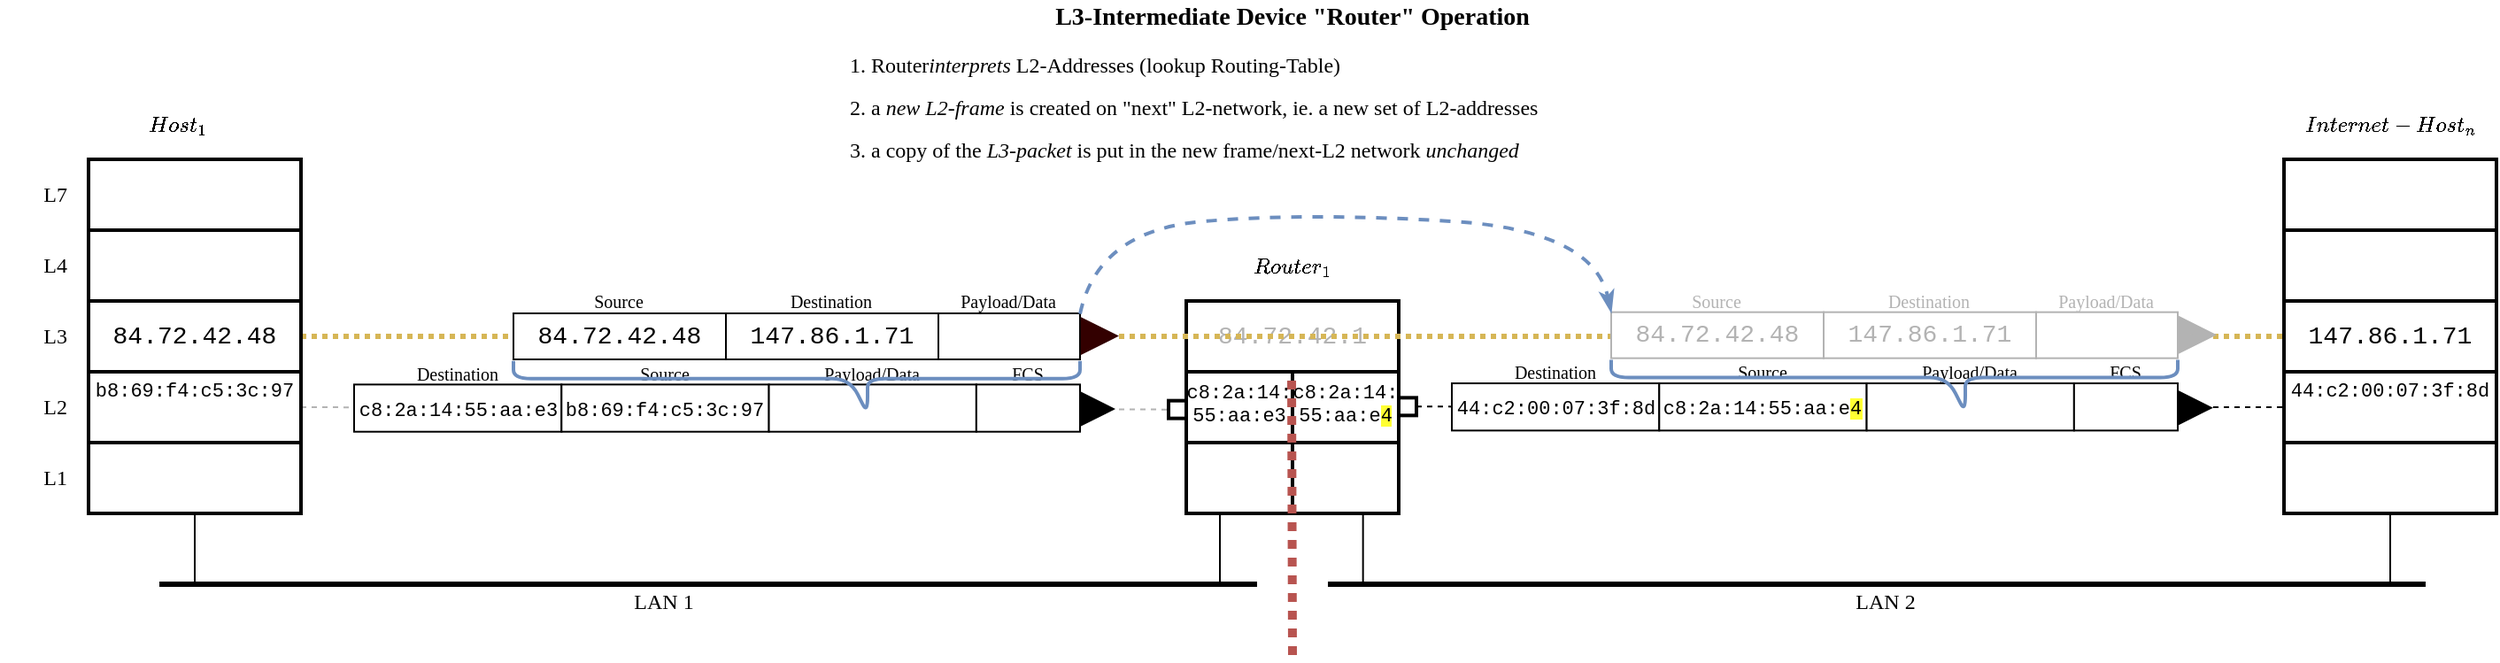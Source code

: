 <mxfile version="13.7.3" type="device"><diagram id="GS0gh4Sqh1Imd_AyxvJ1" name="Page-1"><mxGraphModel dx="994" dy="614" grid="1" gridSize="10" guides="1" tooltips="1" connect="1" arrows="1" fold="1" page="1" pageScale="1" pageWidth="1169" pageHeight="827" math="1" shadow="0"><root><mxCell id="0"/><mxCell id="1" parent="0"/><mxCell id="tYQ8jImL1KKshLSwCQYh-1" value="&lt;span style=&quot;font-family: &amp;#34;courier new&amp;#34; ; font-size: 14px&quot;&gt;&lt;font color=&quot;#b3b3b3&quot;&gt;84.72.42.1&lt;/font&gt;&lt;/span&gt;" style="rounded=0;whiteSpace=wrap;html=1;strokeWidth=2;" parent="1" vertex="1"><mxGeometry x="700" y="200" width="120" height="40" as="geometry"/></mxCell><mxCell id="tYQ8jImL1KKshLSwCQYh-69" value="" style="endArrow=none;html=1;dashed=1;strokeWidth=3;fontFamily=Verdana;fontSize=14;fontColor=#B3B3B3;strokeColor=#d6b656;exitX=1;exitY=0.5;exitDx=0;exitDy=0;entryX=0;entryY=0.5;entryDx=0;entryDy=0;fillColor=#fff2cc;dashPattern=1 1;" parent="1" source="A-RnJZwd3Cinr7Ehx1_a-3" target="A-RnJZwd3Cinr7Ehx1_a-8" edge="1"><mxGeometry width="50" height="50" relative="1" as="geometry"><mxPoint x="450" y="520" as="sourcePoint"/><mxPoint x="660" y="520" as="targetPoint"/></mxGeometry></mxCell><mxCell id="A-RnJZwd3Cinr7Ehx1_a-79" value="" style="endArrow=none;dashed=1;html=1;strokeWidth=1;exitX=1;exitY=0.5;exitDx=0;exitDy=0;entryX=0;entryY=0.5;entryDx=0;entryDy=0;strokeColor=#B3B3B3;" parent="1" source="A-RnJZwd3Cinr7Ehx1_a-4" target="A-RnJZwd3Cinr7Ehx1_a-78" edge="1"><mxGeometry width="50" height="50" relative="1" as="geometry"><mxPoint x="200" y="260" as="sourcePoint"/><mxPoint x="700" y="260" as="targetPoint"/></mxGeometry></mxCell><mxCell id="A-RnJZwd3Cinr7Ehx1_a-1" value="" style="rounded=0;whiteSpace=wrap;html=1;strokeWidth=2;" parent="1" vertex="1"><mxGeometry x="80" y="120" width="120" height="40" as="geometry"/></mxCell><mxCell id="A-RnJZwd3Cinr7Ehx1_a-2" value="" style="rounded=0;whiteSpace=wrap;html=1;strokeWidth=2;" parent="1" vertex="1"><mxGeometry x="80" y="160" width="120" height="40" as="geometry"/></mxCell><mxCell id="A-RnJZwd3Cinr7Ehx1_a-3" value="&lt;span style=&quot;font-family: &amp;#34;courier new&amp;#34; ; font-size: 14px&quot;&gt;84.72.42.48&lt;/span&gt;" style="rounded=0;whiteSpace=wrap;html=1;strokeWidth=2;" parent="1" vertex="1"><mxGeometry x="80" y="200" width="120" height="40" as="geometry"/></mxCell><mxCell id="A-RnJZwd3Cinr7Ehx1_a-4" value="" style="rounded=0;whiteSpace=wrap;html=1;strokeWidth=2;" parent="1" vertex="1"><mxGeometry x="80" y="240" width="120" height="40" as="geometry"/></mxCell><mxCell id="A-RnJZwd3Cinr7Ehx1_a-5" value="" style="rounded=0;whiteSpace=wrap;html=1;strokeWidth=2;" parent="1" vertex="1"><mxGeometry x="80" y="280" width="120" height="40" as="geometry"/></mxCell><mxCell id="A-RnJZwd3Cinr7Ehx1_a-11" value="" style="endArrow=none;html=1;strokeWidth=3;" parent="1" edge="1"><mxGeometry width="50" height="50" relative="1" as="geometry"><mxPoint x="120" y="360" as="sourcePoint"/><mxPoint x="740" y="360" as="targetPoint"/></mxGeometry></mxCell><mxCell id="A-RnJZwd3Cinr7Ehx1_a-12" value="" style="endArrow=none;html=1;strokeWidth=1;entryX=0.5;entryY=1;entryDx=0;entryDy=0;" parent="1" target="A-RnJZwd3Cinr7Ehx1_a-5" edge="1"><mxGeometry width="50" height="50" relative="1" as="geometry"><mxPoint x="140" y="360" as="sourcePoint"/><mxPoint x="650" y="390" as="targetPoint"/></mxGeometry></mxCell><mxCell id="A-RnJZwd3Cinr7Ehx1_a-14" value="" style="endArrow=none;dashed=1;html=1;strokeWidth=1;exitX=1;exitY=0.5;exitDx=0;exitDy=0;entryX=0;entryY=0.5;entryDx=0;entryDy=0;" parent="1" source="A-RnJZwd3Cinr7Ehx1_a-78" target="A-RnJZwd3Cinr7Ehx1_a-18" edge="1"><mxGeometry width="50" height="50" relative="1" as="geometry"><mxPoint x="600" y="440" as="sourcePoint"/><mxPoint x="360" y="260" as="targetPoint"/></mxGeometry></mxCell><mxCell id="A-RnJZwd3Cinr7Ehx1_a-18" value="" style="rounded=0;whiteSpace=wrap;html=1;strokeWidth=2;" parent="1" vertex="1"><mxGeometry x="700" y="240" width="60" height="40" as="geometry"/></mxCell><mxCell id="A-RnJZwd3Cinr7Ehx1_a-19" value="" style="rounded=0;whiteSpace=wrap;html=1;strokeWidth=2;" parent="1" vertex="1"><mxGeometry x="700" y="280" width="60" height="40" as="geometry"/></mxCell><mxCell id="A-RnJZwd3Cinr7Ehx1_a-20" value="" style="endArrow=none;html=1;strokeWidth=1;entryX=0.5;entryY=1;entryDx=0;entryDy=0;" parent="1" edge="1"><mxGeometry width="50" height="50" relative="1" as="geometry"><mxPoint x="719" y="360" as="sourcePoint"/><mxPoint x="719" y="320" as="targetPoint"/></mxGeometry></mxCell><mxCell id="A-RnJZwd3Cinr7Ehx1_a-21" value="L7" style="text;html=1;strokeColor=none;fillColor=none;align=right;verticalAlign=middle;whiteSpace=wrap;rounded=0;fontFamily=Verdana;" parent="1" vertex="1"><mxGeometry x="30" y="130" width="40" height="20" as="geometry"/></mxCell><mxCell id="A-RnJZwd3Cinr7Ehx1_a-22" value="L4" style="text;html=1;strokeColor=none;fillColor=none;align=right;verticalAlign=middle;whiteSpace=wrap;rounded=0;fontFamily=Verdana;" parent="1" vertex="1"><mxGeometry x="30" y="170" width="40" height="20" as="geometry"/></mxCell><mxCell id="A-RnJZwd3Cinr7Ehx1_a-23" value="L3" style="text;html=1;strokeColor=none;fillColor=none;align=right;verticalAlign=middle;whiteSpace=wrap;rounded=0;fontFamily=Verdana;" parent="1" vertex="1"><mxGeometry x="30" y="210" width="40" height="20" as="geometry"/></mxCell><mxCell id="A-RnJZwd3Cinr7Ehx1_a-24" value="L2" style="text;html=1;strokeColor=none;fillColor=none;align=right;verticalAlign=middle;whiteSpace=wrap;rounded=0;fontFamily=Verdana;" parent="1" vertex="1"><mxGeometry x="30" y="250" width="40" height="20" as="geometry"/></mxCell><mxCell id="A-RnJZwd3Cinr7Ehx1_a-25" value="L1" style="text;html=1;strokeColor=none;fillColor=none;align=right;verticalAlign=middle;whiteSpace=wrap;rounded=0;fontFamily=Verdana;" parent="1" vertex="1"><mxGeometry x="30" y="290" width="40" height="20" as="geometry"/></mxCell><mxCell id="A-RnJZwd3Cinr7Ehx1_a-26" value="" style="endArrow=none;dashed=1;html=1;strokeWidth=1;entryX=0;entryY=0.5;entryDx=0;entryDy=0;" parent="1" source="A-RnJZwd3Cinr7Ehx1_a-80" target="A-RnJZwd3Cinr7Ehx1_a-9" edge="1"><mxGeometry width="50" height="50" relative="1" as="geometry"><mxPoint x="820" y="259" as="sourcePoint"/><mxPoint x="960" y="259.5" as="targetPoint"/></mxGeometry></mxCell><mxCell id="A-RnJZwd3Cinr7Ehx1_a-27" value="$$Host_1$$" style="text;html=1;strokeColor=none;fillColor=none;align=center;verticalAlign=middle;whiteSpace=wrap;rounded=0;fontFamily=Verdana;" parent="1" vertex="1"><mxGeometry x="110" y="90" width="40" height="20" as="geometry"/></mxCell><mxCell id="A-RnJZwd3Cinr7Ehx1_a-29" value="$$Router_1$$" style="text;html=1;strokeColor=none;fillColor=none;align=center;verticalAlign=middle;whiteSpace=wrap;rounded=0;fontFamily=Verdana;" parent="1" vertex="1"><mxGeometry x="740" y="170" width="40" height="20" as="geometry"/></mxCell><mxCell id="A-RnJZwd3Cinr7Ehx1_a-30" value="&lt;p class=&quot;p1&quot; style=&quot;margin: 0px ; font-stretch: normal ; line-height: normal ; font-size: 11px&quot;&gt;&lt;span class=&quot;s1&quot; style=&quot;background-color: rgb(255 , 255 , 255)&quot;&gt;&lt;font face=&quot;Courier New&quot;&gt;b8:69:f4:c5:3c:97&lt;/font&gt;&lt;/span&gt;&lt;/p&gt;" style="text;html=1;strokeColor=none;fillColor=none;align=center;verticalAlign=middle;whiteSpace=wrap;rounded=0;rotation=0;" parent="1" vertex="1"><mxGeometry x="120" y="240" width="40" height="20" as="geometry"/></mxCell><mxCell id="A-RnJZwd3Cinr7Ehx1_a-56" value="" style="group" parent="1" vertex="1" connectable="0"><mxGeometry x="1320" y="90" width="120" height="270" as="geometry"/></mxCell><mxCell id="A-RnJZwd3Cinr7Ehx1_a-6" value="" style="rounded=0;whiteSpace=wrap;html=1;strokeWidth=2;" parent="A-RnJZwd3Cinr7Ehx1_a-56" vertex="1"><mxGeometry y="30" width="120" height="40" as="geometry"/></mxCell><mxCell id="A-RnJZwd3Cinr7Ehx1_a-7" value="" style="rounded=0;whiteSpace=wrap;html=1;strokeWidth=2;" parent="A-RnJZwd3Cinr7Ehx1_a-56" vertex="1"><mxGeometry y="70" width="120" height="40" as="geometry"/></mxCell><mxCell id="A-RnJZwd3Cinr7Ehx1_a-8" value="&lt;span style=&quot;font-family: &amp;#34;courier new&amp;#34; ; font-size: 14px&quot;&gt;147.86.1.71&lt;/span&gt;" style="rounded=0;whiteSpace=wrap;html=1;strokeWidth=2;" parent="A-RnJZwd3Cinr7Ehx1_a-56" vertex="1"><mxGeometry y="110" width="120" height="40" as="geometry"/></mxCell><mxCell id="A-RnJZwd3Cinr7Ehx1_a-9" value="" style="rounded=0;whiteSpace=wrap;html=1;strokeWidth=2;" parent="A-RnJZwd3Cinr7Ehx1_a-56" vertex="1"><mxGeometry y="150" width="120" height="40" as="geometry"/></mxCell><mxCell id="A-RnJZwd3Cinr7Ehx1_a-10" value="" style="rounded=0;whiteSpace=wrap;html=1;strokeWidth=2;" parent="A-RnJZwd3Cinr7Ehx1_a-56" vertex="1"><mxGeometry y="190" width="120" height="40" as="geometry"/></mxCell><mxCell id="A-RnJZwd3Cinr7Ehx1_a-13" value="" style="endArrow=none;html=1;strokeWidth=1;entryX=0.5;entryY=1;entryDx=0;entryDy=0;" parent="A-RnJZwd3Cinr7Ehx1_a-56" target="A-RnJZwd3Cinr7Ehx1_a-10" edge="1"><mxGeometry width="50" height="50" relative="1" as="geometry"><mxPoint x="60" y="270" as="sourcePoint"/><mxPoint x="-110" y="300" as="targetPoint"/></mxGeometry></mxCell><mxCell id="A-RnJZwd3Cinr7Ehx1_a-28" value="$$Internet-Host_n$$" style="text;html=1;strokeColor=none;fillColor=none;align=center;verticalAlign=middle;whiteSpace=wrap;rounded=0;fontFamily=Verdana;" parent="A-RnJZwd3Cinr7Ehx1_a-56" vertex="1"><mxGeometry x="40" width="40" height="20" as="geometry"/></mxCell><mxCell id="A-RnJZwd3Cinr7Ehx1_a-31" value="&lt;p class=&quot;p1&quot; style=&quot;margin: 0px ; font-stretch: normal ; line-height: normal ; font-size: 11px&quot;&gt;&lt;span style=&quot;font-family: &amp;#34;courier new&amp;#34; ; background-color: rgb(255 , 255 , 255)&quot;&gt;44:c2:00:07:3f:8d&lt;/span&gt;&lt;br&gt;&lt;/p&gt;" style="text;html=1;strokeColor=none;fillColor=none;align=center;verticalAlign=middle;whiteSpace=wrap;rounded=0;rotation=0;" parent="A-RnJZwd3Cinr7Ehx1_a-56" vertex="1"><mxGeometry x="40" y="150" width="40" height="20" as="geometry"/></mxCell><mxCell id="A-RnJZwd3Cinr7Ehx1_a-76" value="&lt;ol style=&quot;line-height: 200%&quot;&gt;&lt;li&gt;&lt;font style=&quot;font-size: 12px&quot;&gt;Router&lt;i&gt;interprets &lt;/i&gt;L2-Addresses (lookup Routing-Table)&lt;/font&gt;&lt;/li&gt;&lt;li&gt;&lt;font style=&quot;font-size: 12px&quot;&gt;a &lt;i&gt;new L2-frame&lt;/i&gt; is created on &quot;next&quot; L2-network, ie. a new set of L2-addresses&lt;/font&gt;&lt;/li&gt;&lt;li&gt;&lt;font style=&quot;font-size: 12px&quot;&gt;a copy of the&amp;nbsp;&lt;i&gt;L3-packet&lt;/i&gt; is put in the new frame/next-L2 network&amp;nbsp;&lt;i&gt;unchanged&lt;/i&gt;&lt;/font&gt;&lt;/li&gt;&lt;/ol&gt;" style="text;html=1;strokeColor=none;fillColor=none;align=left;verticalAlign=middle;whiteSpace=wrap;rounded=0;fontFamily=Verdana;fontSize=12;" parent="1" vertex="1"><mxGeometry x="480" y="80" width="640" height="20" as="geometry"/></mxCell><mxCell id="A-RnJZwd3Cinr7Ehx1_a-78" value="" style="whiteSpace=wrap;html=1;aspect=fixed;strokeWidth=2;" parent="1" vertex="1"><mxGeometry x="690" y="256.33" width="10" height="10" as="geometry"/></mxCell><mxCell id="A-RnJZwd3Cinr7Ehx1_a-80" value="" style="whiteSpace=wrap;html=1;aspect=fixed;strokeWidth=2;fontFamily=Verdana;fontSize=9;" parent="1" vertex="1"><mxGeometry x="820" y="254.67" width="10" height="10" as="geometry"/></mxCell><mxCell id="A-RnJZwd3Cinr7Ehx1_a-81" value="" style="endArrow=none;dashed=1;html=1;strokeWidth=1;entryX=0;entryY=0.5;entryDx=0;entryDy=0;" parent="1" target="A-RnJZwd3Cinr7Ehx1_a-80" edge="1"><mxGeometry width="50" height="50" relative="1" as="geometry"><mxPoint x="820" y="259" as="sourcePoint"/><mxPoint x="1320" y="260" as="targetPoint"/></mxGeometry></mxCell><mxCell id="A-RnJZwd3Cinr7Ehx1_a-82" value="L3-Intermediate Device &quot;Router&quot; Operation" style="text;html=1;strokeColor=none;fillColor=none;align=center;verticalAlign=middle;whiteSpace=wrap;rounded=0;fontFamily=Verdana;fontSize=14;fontStyle=1" parent="1" vertex="1"><mxGeometry x="200" y="30" width="1120" height="20" as="geometry"/></mxCell><mxCell id="tYQ8jImL1KKshLSwCQYh-21" value="" style="group" parent="1" vertex="1" connectable="0"><mxGeometry x="320" y="190.67" width="360" height="39.33" as="geometry"/></mxCell><mxCell id="tYQ8jImL1KKshLSwCQYh-2" value="147.86.1.71" style="rounded=0;whiteSpace=wrap;html=1;strokeWidth=1;fillColor=#ffffff;fontFamily=Courier New;fontSize=14;align=center;" parent="tYQ8jImL1KKshLSwCQYh-21" vertex="1"><mxGeometry x="120" y="16.33" width="120" height="26" as="geometry"/></mxCell><mxCell id="tYQ8jImL1KKshLSwCQYh-3" value="84.72.42.48" style="rounded=0;whiteSpace=wrap;html=1;strokeWidth=1;fillColor=#ffffff;fontFamily=Courier New;fontSize=14;align=center;" parent="tYQ8jImL1KKshLSwCQYh-21" vertex="1"><mxGeometry y="16.33" width="120" height="26" as="geometry"/></mxCell><mxCell id="tYQ8jImL1KKshLSwCQYh-12" value="Source" style="text;html=1;strokeColor=none;fillColor=none;align=center;verticalAlign=middle;whiteSpace=wrap;rounded=0;fontFamily=Verdana;fontSize=10;" parent="tYQ8jImL1KKshLSwCQYh-21" vertex="1"><mxGeometry x="40.478" y="3" width="39.048" height="13.333" as="geometry"/></mxCell><mxCell id="tYQ8jImL1KKshLSwCQYh-13" value="Destination" style="text;html=1;strokeColor=none;fillColor=none;align=center;verticalAlign=middle;whiteSpace=wrap;rounded=0;fontFamily=Verdana;fontSize=10;" parent="tYQ8jImL1KKshLSwCQYh-21" vertex="1"><mxGeometry x="160.48" y="3" width="39.048" height="13.333" as="geometry"/></mxCell><mxCell id="tYQ8jImL1KKshLSwCQYh-16" value="" style="rounded=0;whiteSpace=wrap;html=1;strokeWidth=1;fillColor=#ffffff;fontFamily=Courier New;fontSize=14;align=center;" parent="tYQ8jImL1KKshLSwCQYh-21" vertex="1"><mxGeometry x="240" y="16.33" width="80" height="26" as="geometry"/></mxCell><mxCell id="tYQ8jImL1KKshLSwCQYh-17" value="Payload/Data" style="text;html=1;strokeColor=none;fillColor=none;align=center;verticalAlign=middle;whiteSpace=wrap;rounded=0;fontFamily=Verdana;fontSize=10;" parent="tYQ8jImL1KKshLSwCQYh-21" vertex="1"><mxGeometry x="260.48" y="3" width="39.048" height="13.333" as="geometry"/></mxCell><mxCell id="tYQ8jImL1KKshLSwCQYh-26" value="" style="endArrow=none;html=1;strokeWidth=1;entryX=0.5;entryY=1;entryDx=0;entryDy=0;" parent="1" edge="1"><mxGeometry width="50" height="50" relative="1" as="geometry"><mxPoint x="799.83" y="360" as="sourcePoint"/><mxPoint x="799.83" y="320" as="targetPoint"/></mxGeometry></mxCell><mxCell id="tYQ8jImL1KKshLSwCQYh-27" value="" style="endArrow=none;html=1;strokeWidth=3;" parent="1" edge="1"><mxGeometry width="50" height="50" relative="1" as="geometry"><mxPoint x="780" y="360" as="sourcePoint"/><mxPoint x="1400" y="360" as="targetPoint"/></mxGeometry></mxCell><mxCell id="tYQ8jImL1KKshLSwCQYh-28" value="" style="rounded=0;whiteSpace=wrap;html=1;strokeWidth=2;" parent="1" vertex="1"><mxGeometry x="760" y="280" width="60" height="40" as="geometry"/></mxCell><mxCell id="tYQ8jImL1KKshLSwCQYh-29" value="" style="rounded=0;whiteSpace=wrap;html=1;strokeWidth=2;" parent="1" vertex="1"><mxGeometry x="760" y="240" width="60" height="40" as="geometry"/></mxCell><mxCell id="tYQ8jImL1KKshLSwCQYh-30" value="" style="endArrow=none;html=1;strokeColor=#b85450;strokeWidth=5;fontFamily=Courier New;fontSize=14;fontColor=#B3B3B3;fillColor=#f8cecc;dashed=1;dashPattern=1 1;" parent="1" edge="1"><mxGeometry width="50" height="50" relative="1" as="geometry"><mxPoint x="760" y="400" as="sourcePoint"/><mxPoint x="759.5" y="240" as="targetPoint"/></mxGeometry></mxCell><mxCell id="tYQ8jImL1KKshLSwCQYh-72" value="" style="endArrow=block;html=1;strokeWidth=6;fontFamily=Verdana;fontSize=10;endFill=1;strokeColor=#330000;" parent="1" edge="1"><mxGeometry width="50" height="50" relative="1" as="geometry"><mxPoint x="642" y="219.8" as="sourcePoint"/><mxPoint x="662" y="219.8" as="targetPoint"/></mxGeometry></mxCell><mxCell id="tYQ8jImL1KKshLSwCQYh-68" value="LAN 2" style="text;html=1;strokeColor=none;fillColor=none;align=center;verticalAlign=middle;whiteSpace=wrap;rounded=0;fontFamily=Verdana;fontSize=12;" parent="1" vertex="1"><mxGeometry x="1040" y="360" width="110" height="20" as="geometry"/></mxCell><mxCell id="tYQ8jImL1KKshLSwCQYh-53" value="LAN 1" style="text;html=1;strokeColor=none;fillColor=none;align=center;verticalAlign=middle;whiteSpace=wrap;rounded=0;fontFamily=Verdana;fontSize=12;" parent="1" vertex="1"><mxGeometry x="350" y="360" width="110" height="20" as="geometry"/></mxCell><mxCell id="tYQ8jImL1KKshLSwCQYh-112" value="" style="group" parent="1" vertex="1" connectable="0"><mxGeometry x="230" y="233.86" width="430" height="40" as="geometry"/></mxCell><mxCell id="tYQ8jImL1KKshLSwCQYh-39" value="" style="endArrow=block;html=1;strokeWidth=6;fontFamily=Verdana;fontSize=10;endFill=1;" parent="tYQ8jImL1KKshLSwCQYh-112" edge="1"><mxGeometry width="50" height="50" relative="1" as="geometry"><mxPoint x="410" y="27.17" as="sourcePoint"/><mxPoint x="430" y="27.17" as="targetPoint"/></mxGeometry></mxCell><mxCell id="tYQ8jImL1KKshLSwCQYh-40" value="" style="rounded=0;whiteSpace=wrap;html=1;strokeWidth=1;fontFamily=Verdana;align=right;fontSize=10;" parent="tYQ8jImL1KKshLSwCQYh-112" vertex="1"><mxGeometry y="13.333" width="117.143" height="26.667" as="geometry"/></mxCell><mxCell id="tYQ8jImL1KKshLSwCQYh-41" value="" style="rounded=0;whiteSpace=wrap;html=1;strokeWidth=1;fontFamily=Verdana;align=right;fontSize=10;" parent="tYQ8jImL1KKshLSwCQYh-112" vertex="1"><mxGeometry x="117.143" y="13.333" width="117.143" height="26.667" as="geometry"/></mxCell><mxCell id="tYQ8jImL1KKshLSwCQYh-42" value="" style="rounded=0;whiteSpace=wrap;html=1;strokeWidth=1;fontFamily=Verdana;align=right;fontSize=10;" parent="tYQ8jImL1KKshLSwCQYh-112" vertex="1"><mxGeometry x="234.286" y="13.333" width="117.143" height="26.667" as="geometry"/></mxCell><mxCell id="tYQ8jImL1KKshLSwCQYh-43" value="" style="rounded=0;whiteSpace=wrap;html=1;strokeWidth=1;fontFamily=Verdana;align=right;fontSize=10;" parent="tYQ8jImL1KKshLSwCQYh-112" vertex="1"><mxGeometry x="351.429" y="13.333" width="58.571" height="26.667" as="geometry"/></mxCell><mxCell id="tYQ8jImL1KKshLSwCQYh-44" value="&lt;p class=&quot;p1&quot; style=&quot;margin: 0px ; font-stretch: normal ; line-height: normal ; font-size: 11px&quot;&gt;&lt;span class=&quot;s1&quot; style=&quot;background-color: rgb(255 , 255 , 255)&quot;&gt;&lt;font face=&quot;Courier New&quot;&gt;b8:69:f4:c5:3c:97&lt;/font&gt;&lt;/span&gt;&lt;/p&gt;" style="text;html=1;strokeColor=none;fillColor=none;align=center;verticalAlign=middle;whiteSpace=wrap;rounded=0;rotation=0;" parent="tYQ8jImL1KKshLSwCQYh-112" vertex="1"><mxGeometry x="156.19" y="20" width="39.048" height="13.333" as="geometry"/></mxCell><mxCell id="tYQ8jImL1KKshLSwCQYh-45" value="&lt;p class=&quot;p1&quot; style=&quot;margin: 0px ; font-stretch: normal ; line-height: normal ; font-size: 11px&quot;&gt;&lt;span class=&quot;s1&quot; style=&quot;background-color: rgb(255 , 255 , 255)&quot;&gt;&lt;font face=&quot;Courier New&quot;&gt;c8:2a:14:55:aa:e3&lt;/font&gt;&lt;/span&gt;&lt;/p&gt;" style="text;html=1;strokeColor=none;fillColor=none;align=center;verticalAlign=middle;whiteSpace=wrap;rounded=0;rotation=0;" parent="tYQ8jImL1KKshLSwCQYh-112" vertex="1"><mxGeometry x="40" y="20.17" width="38.1" height="13.33" as="geometry"/></mxCell><mxCell id="tYQ8jImL1KKshLSwCQYh-46" value="&lt;font&gt;Destination&lt;/font&gt;" style="text;html=1;strokeColor=none;fillColor=none;align=center;verticalAlign=middle;whiteSpace=wrap;rounded=0;fontFamily=Verdana;fontSize=10;" parent="tYQ8jImL1KKshLSwCQYh-112" vertex="1"><mxGeometry x="39.048" width="39.048" height="13.333" as="geometry"/></mxCell><mxCell id="tYQ8jImL1KKshLSwCQYh-47" value="&lt;font&gt;Source&lt;/font&gt;" style="text;html=1;strokeColor=none;fillColor=none;align=center;verticalAlign=middle;whiteSpace=wrap;rounded=0;fontFamily=Verdana;fontSize=10;" parent="tYQ8jImL1KKshLSwCQYh-112" vertex="1"><mxGeometry x="156.19" width="39.048" height="13.333" as="geometry"/></mxCell><mxCell id="tYQ8jImL1KKshLSwCQYh-48" value="&lt;font&gt;Payload/Data&lt;/font&gt;" style="text;html=1;strokeColor=none;fillColor=none;align=center;verticalAlign=middle;whiteSpace=wrap;rounded=0;fontFamily=Verdana;fontSize=10;" parent="tYQ8jImL1KKshLSwCQYh-112" vertex="1"><mxGeometry x="273.333" width="39.048" height="13.333" as="geometry"/></mxCell><mxCell id="tYQ8jImL1KKshLSwCQYh-49" value="&lt;font&gt;FCS&lt;/font&gt;" style="text;html=1;strokeColor=none;fillColor=none;align=center;verticalAlign=middle;whiteSpace=wrap;rounded=0;fontFamily=Verdana;fontSize=10;" parent="tYQ8jImL1KKshLSwCQYh-112" vertex="1"><mxGeometry x="361.19" width="39.048" height="13.333" as="geometry"/></mxCell><mxCell id="tYQ8jImL1KKshLSwCQYh-113" value="" style="endArrow=none;html=1;strokeWidth=2;fontFamily=Verdana;fontSize=14;fontColor=#000000;endFill=0;fillColor=#dae8fc;strokeColor=#6c8ebf;rounded=1;" parent="tYQ8jImL1KKshLSwCQYh-112" edge="1"><mxGeometry width="50" height="50" relative="1" as="geometry"><mxPoint x="90" as="sourcePoint"/><mxPoint x="410" as="targetPoint"/><Array as="points"><mxPoint x="90" y="10"/><mxPoint x="280" y="10"/><mxPoint x="290" y="30"/><mxPoint x="290" y="10"/><mxPoint x="410" y="10"/></Array></mxGeometry></mxCell><mxCell id="tYQ8jImL1KKshLSwCQYh-135" value="" style="group" parent="1" vertex="1" connectable="0"><mxGeometry x="850" y="190.0" width="450" height="83.19" as="geometry"/></mxCell><mxCell id="tYQ8jImL1KKshLSwCQYh-114" value="" style="group" parent="tYQ8jImL1KKshLSwCQYh-135" vertex="1" connectable="0"><mxGeometry x="90" width="360" height="39.33" as="geometry"/></mxCell><mxCell id="tYQ8jImL1KKshLSwCQYh-115" value="147.86.1.71" style="rounded=0;whiteSpace=wrap;html=1;strokeWidth=1;fillColor=#ffffff;fontFamily=Courier New;fontSize=14;align=center;strokeColor=#B3B3B3;fontColor=#B3B3B3;" parent="tYQ8jImL1KKshLSwCQYh-114" vertex="1"><mxGeometry x="120" y="16.33" width="120" height="26" as="geometry"/></mxCell><mxCell id="tYQ8jImL1KKshLSwCQYh-116" value="84.72.42.48" style="rounded=0;whiteSpace=wrap;html=1;strokeWidth=1;fillColor=#ffffff;fontFamily=Courier New;fontSize=14;align=center;strokeColor=#B3B3B3;fontColor=#B3B3B3;" parent="tYQ8jImL1KKshLSwCQYh-114" vertex="1"><mxGeometry y="16.33" width="120" height="26" as="geometry"/></mxCell><mxCell id="tYQ8jImL1KKshLSwCQYh-117" value="Source" style="text;html=1;strokeColor=none;fillColor=none;align=center;verticalAlign=middle;whiteSpace=wrap;rounded=0;fontFamily=Verdana;fontSize=10;fontColor=#B3B3B3;" parent="tYQ8jImL1KKshLSwCQYh-114" vertex="1"><mxGeometry x="40.478" y="3" width="39.048" height="13.333" as="geometry"/></mxCell><mxCell id="tYQ8jImL1KKshLSwCQYh-118" value="Destination" style="text;html=1;strokeColor=none;fillColor=none;align=center;verticalAlign=middle;whiteSpace=wrap;rounded=0;fontFamily=Verdana;fontSize=10;fontColor=#B3B3B3;" parent="tYQ8jImL1KKshLSwCQYh-114" vertex="1"><mxGeometry x="160.48" y="3" width="39.048" height="13.333" as="geometry"/></mxCell><mxCell id="tYQ8jImL1KKshLSwCQYh-119" value="" style="rounded=0;whiteSpace=wrap;html=1;strokeWidth=1;fillColor=#ffffff;fontFamily=Courier New;fontSize=14;align=center;strokeColor=#B3B3B3;fontColor=#B3B3B3;" parent="tYQ8jImL1KKshLSwCQYh-114" vertex="1"><mxGeometry x="240" y="16.33" width="80" height="26" as="geometry"/></mxCell><mxCell id="tYQ8jImL1KKshLSwCQYh-120" value="Payload/Data" style="text;html=1;strokeColor=none;fillColor=none;align=center;verticalAlign=middle;whiteSpace=wrap;rounded=0;fontFamily=Verdana;fontSize=10;fontColor=#B3B3B3;" parent="tYQ8jImL1KKshLSwCQYh-114" vertex="1"><mxGeometry x="260.48" y="3" width="39.048" height="13.333" as="geometry"/></mxCell><mxCell id="tYQ8jImL1KKshLSwCQYh-121" value="" style="endArrow=block;html=1;strokeWidth=6;fontFamily=Verdana;fontSize=10;endFill=1;strokeColor=#B3B3B3;fontColor=#B3B3B3;" parent="tYQ8jImL1KKshLSwCQYh-135" edge="1"><mxGeometry width="50" height="50" relative="1" as="geometry"><mxPoint x="412.0" y="29.13" as="sourcePoint"/><mxPoint x="432.0" y="29.13" as="targetPoint"/></mxGeometry></mxCell><mxCell id="tYQ8jImL1KKshLSwCQYh-122" value="" style="group" parent="tYQ8jImL1KKshLSwCQYh-135" vertex="1" connectable="0"><mxGeometry y="43.19" width="430" height="40" as="geometry"/></mxCell><mxCell id="tYQ8jImL1KKshLSwCQYh-123" value="" style="endArrow=block;html=1;strokeWidth=6;fontFamily=Verdana;fontSize=10;endFill=1;" parent="tYQ8jImL1KKshLSwCQYh-122" edge="1"><mxGeometry width="50" height="50" relative="1" as="geometry"><mxPoint x="410" y="27.17" as="sourcePoint"/><mxPoint x="430" y="27.17" as="targetPoint"/></mxGeometry></mxCell><mxCell id="tYQ8jImL1KKshLSwCQYh-124" value="" style="rounded=0;whiteSpace=wrap;html=1;strokeWidth=1;fontFamily=Verdana;align=right;fontSize=10;" parent="tYQ8jImL1KKshLSwCQYh-122" vertex="1"><mxGeometry y="13.333" width="117.143" height="26.667" as="geometry"/></mxCell><mxCell id="tYQ8jImL1KKshLSwCQYh-125" value="" style="rounded=0;whiteSpace=wrap;html=1;strokeWidth=1;fontFamily=Verdana;align=right;fontSize=10;" parent="tYQ8jImL1KKshLSwCQYh-122" vertex="1"><mxGeometry x="117.143" y="13.333" width="117.143" height="26.667" as="geometry"/></mxCell><mxCell id="tYQ8jImL1KKshLSwCQYh-126" value="" style="rounded=0;whiteSpace=wrap;html=1;strokeWidth=1;fontFamily=Verdana;align=right;fontSize=10;" parent="tYQ8jImL1KKshLSwCQYh-122" vertex="1"><mxGeometry x="234.286" y="13.333" width="117.143" height="26.667" as="geometry"/></mxCell><mxCell id="tYQ8jImL1KKshLSwCQYh-127" value="" style="rounded=0;whiteSpace=wrap;html=1;strokeWidth=1;fontFamily=Verdana;align=right;fontSize=10;" parent="tYQ8jImL1KKshLSwCQYh-122" vertex="1"><mxGeometry x="351.429" y="13.333" width="58.571" height="26.667" as="geometry"/></mxCell><mxCell id="tYQ8jImL1KKshLSwCQYh-128" value="&lt;p class=&quot;p1&quot; style=&quot;margin: 0px ; font-stretch: normal ; line-height: normal ; font-size: 11px&quot;&gt;&lt;span class=&quot;s1&quot;&gt;&lt;font face=&quot;Courier New&quot;&gt;c8:2a:14:&lt;/font&gt;&lt;/span&gt;&lt;span style=&quot;font-family: &amp;#34;courier new&amp;#34;&quot;&gt;55:aa:e&lt;/span&gt;&lt;span style=&quot;font-family: &amp;#34;courier new&amp;#34; ; background-color: rgb(255 , 255 , 51)&quot;&gt;4&lt;/span&gt;&lt;/p&gt;" style="text;html=1;strokeColor=none;fillColor=none;align=center;verticalAlign=middle;whiteSpace=wrap;rounded=0;rotation=0;" parent="tYQ8jImL1KKshLSwCQYh-122" vertex="1"><mxGeometry x="156.19" y="20" width="39.048" height="13.333" as="geometry"/></mxCell><mxCell id="tYQ8jImL1KKshLSwCQYh-129" value="&lt;p class=&quot;p1&quot; style=&quot;margin: 0px ; font-stretch: normal ; line-height: normal ; font-size: 11px&quot;&gt;&lt;span style=&quot;font-family: &amp;#34;courier new&amp;#34; ; background-color: rgb(255 , 255 , 255)&quot;&gt;44:c2:00:07:3f:8d&lt;/span&gt;&lt;br&gt;&lt;/p&gt;" style="text;html=1;strokeColor=none;fillColor=none;align=center;verticalAlign=middle;whiteSpace=wrap;rounded=0;rotation=0;" parent="tYQ8jImL1KKshLSwCQYh-122" vertex="1"><mxGeometry x="40" y="20.17" width="38.1" height="13.33" as="geometry"/></mxCell><mxCell id="tYQ8jImL1KKshLSwCQYh-130" value="&lt;font&gt;Destination&lt;/font&gt;" style="text;html=1;strokeColor=none;fillColor=none;align=center;verticalAlign=middle;whiteSpace=wrap;rounded=0;fontFamily=Verdana;fontSize=10;" parent="tYQ8jImL1KKshLSwCQYh-122" vertex="1"><mxGeometry x="39.048" width="39.048" height="13.333" as="geometry"/></mxCell><mxCell id="tYQ8jImL1KKshLSwCQYh-131" value="&lt;font&gt;Source&lt;/font&gt;" style="text;html=1;strokeColor=none;fillColor=none;align=center;verticalAlign=middle;whiteSpace=wrap;rounded=0;fontFamily=Verdana;fontSize=10;" parent="tYQ8jImL1KKshLSwCQYh-122" vertex="1"><mxGeometry x="156.19" width="39.048" height="13.333" as="geometry"/></mxCell><mxCell id="tYQ8jImL1KKshLSwCQYh-132" value="&lt;font&gt;Payload/Data&lt;/font&gt;" style="text;html=1;strokeColor=none;fillColor=none;align=center;verticalAlign=middle;whiteSpace=wrap;rounded=0;fontFamily=Verdana;fontSize=10;" parent="tYQ8jImL1KKshLSwCQYh-122" vertex="1"><mxGeometry x="273.333" width="39.048" height="13.333" as="geometry"/></mxCell><mxCell id="tYQ8jImL1KKshLSwCQYh-133" value="&lt;font&gt;FCS&lt;/font&gt;" style="text;html=1;strokeColor=none;fillColor=none;align=center;verticalAlign=middle;whiteSpace=wrap;rounded=0;fontFamily=Verdana;fontSize=10;" parent="tYQ8jImL1KKshLSwCQYh-122" vertex="1"><mxGeometry x="361.19" width="39.048" height="13.333" as="geometry"/></mxCell><mxCell id="tYQ8jImL1KKshLSwCQYh-134" value="" style="endArrow=none;html=1;strokeWidth=2;fontFamily=Verdana;fontSize=14;fontColor=#000000;endFill=0;fillColor=#dae8fc;strokeColor=#6c8ebf;rounded=1;" parent="tYQ8jImL1KKshLSwCQYh-122" edge="1"><mxGeometry width="50" height="50" relative="1" as="geometry"><mxPoint x="90" as="sourcePoint"/><mxPoint x="410" as="targetPoint"/><Array as="points"><mxPoint x="90" y="10"/><mxPoint x="280" y="10"/><mxPoint x="290" y="30"/><mxPoint x="290" y="10"/><mxPoint x="410" y="10"/></Array></mxGeometry></mxCell><mxCell id="r6uQqrYukeuzFx4v4-56-2" value="" style="endArrow=classicThin;dashed=1;html=1;strokeWidth=2;fontFamily=Verdana;fontSize=14;fontColor=#000000;curved=1;endFill=1;fillColor=#dae8fc;strokeColor=#6c8ebf;exitX=1;exitY=0;exitDx=0;exitDy=0;entryX=0;entryY=0;entryDx=0;entryDy=0;" parent="1" target="tYQ8jImL1KKshLSwCQYh-116" edge="1"><mxGeometry width="50" height="50" relative="1" as="geometry"><mxPoint x="640" y="207.33" as="sourcePoint"/><mxPoint x="860.0" y="206.33" as="targetPoint"/><Array as="points"><mxPoint x="650" y="160"/><mxPoint x="770" y="150"/><mxPoint x="930" y="160"/></Array></mxGeometry></mxCell><mxCell id="VTPPyKARTcAnl4KIrrDB-1" value="&lt;p class=&quot;p1&quot; style=&quot;margin: 0px ; font-stretch: normal ; line-height: normal ; font-size: 11px&quot;&gt;&lt;span class=&quot;s1&quot; style=&quot;&quot;&gt;&lt;font face=&quot;Courier New&quot;&gt;c8:2a:14:&lt;/font&gt;&lt;/span&gt;&lt;/p&gt;&lt;p class=&quot;p1&quot; style=&quot;margin: 0px ; font-stretch: normal ; line-height: normal ; font-size: 11px&quot;&gt;&lt;span class=&quot;s1&quot; style=&quot;&quot;&gt;&lt;font face=&quot;Courier New&quot;&gt;55:aa:e3&lt;/font&gt;&lt;/span&gt;&lt;/p&gt;" style="text;html=1;strokeColor=none;fillColor=none;align=center;verticalAlign=middle;whiteSpace=wrap;rounded=0;rotation=0;labelBackgroundColor=none;" parent="1" vertex="1"><mxGeometry x="710.95" y="250" width="38.1" height="13.33" as="geometry"/></mxCell><mxCell id="VTPPyKARTcAnl4KIrrDB-4" value="&lt;p class=&quot;p1&quot; style=&quot;margin: 0px ; font-stretch: normal ; line-height: normal ; font-size: 11px&quot;&gt;&lt;span class=&quot;s1&quot;&gt;&lt;font face=&quot;Courier New&quot;&gt;c8:2a:14:&lt;/font&gt;&lt;/span&gt;&lt;/p&gt;&lt;p class=&quot;p1&quot; style=&quot;margin: 0px ; font-stretch: normal ; line-height: normal ; font-size: 11px&quot;&gt;&lt;span class=&quot;s1&quot;&gt;&lt;font face=&quot;Courier New&quot;&gt;55:aa:e&lt;span style=&quot;background-color: rgb(255 , 255 , 51)&quot;&gt;4&lt;/span&gt;&lt;/font&gt;&lt;/span&gt;&lt;/p&gt;" style="text;html=1;strokeColor=none;fillColor=none;align=center;verticalAlign=middle;whiteSpace=wrap;rounded=0;rotation=0;labelBackgroundColor=none;" parent="1" vertex="1"><mxGeometry x="770.95" y="250" width="38.1" height="13.33" as="geometry"/></mxCell></root></mxGraphModel></diagram></mxfile>